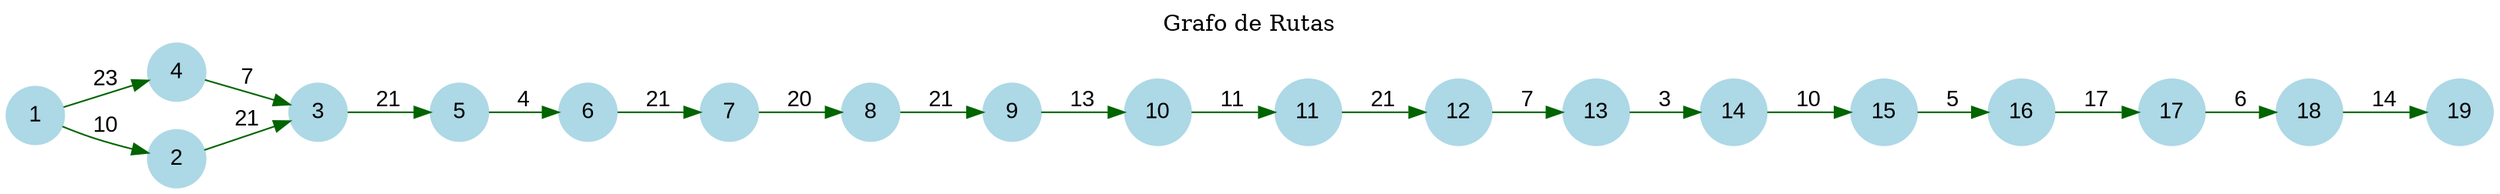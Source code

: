  digraph G {
     rankdir=LR;
    labelloc="t"; label="Grafo de Rutas
";
     node [shape=circle, style=filled, color=lightblue, fontname="Arial"];
     edge [fontname="Arial"];
    18 -> 19 [label="14", color=darkgreen];
    17 -> 18 [label="6", color=darkgreen];
    16 -> 17 [label="17", color=darkgreen];
    15 -> 16 [label="5", color=darkgreen];
    14 -> 15 [label="10", color=darkgreen];
    13 -> 14 [label="3", color=darkgreen];
    12 -> 13 [label="7", color=darkgreen];
    11 -> 12 [label="21", color=darkgreen];
    9 -> 10 [label="13", color=darkgreen];
    8 -> 9 [label="21", color=darkgreen];
    7 -> 8 [label="20", color=darkgreen];
    6 -> 7 [label="21", color=darkgreen];
    4 -> 3 [label="7", color=darkgreen];
    3 -> 5 [label="21", color=darkgreen];
    10 -> 11 [label="11", color=darkgreen];
    5 -> 6 [label="4", color=darkgreen];
    1 -> 2 [label="10", color=darkgreen];
    1 -> 4 [label="23", color=darkgreen];
    2 -> 3 [label="21", color=darkgreen];
 }

